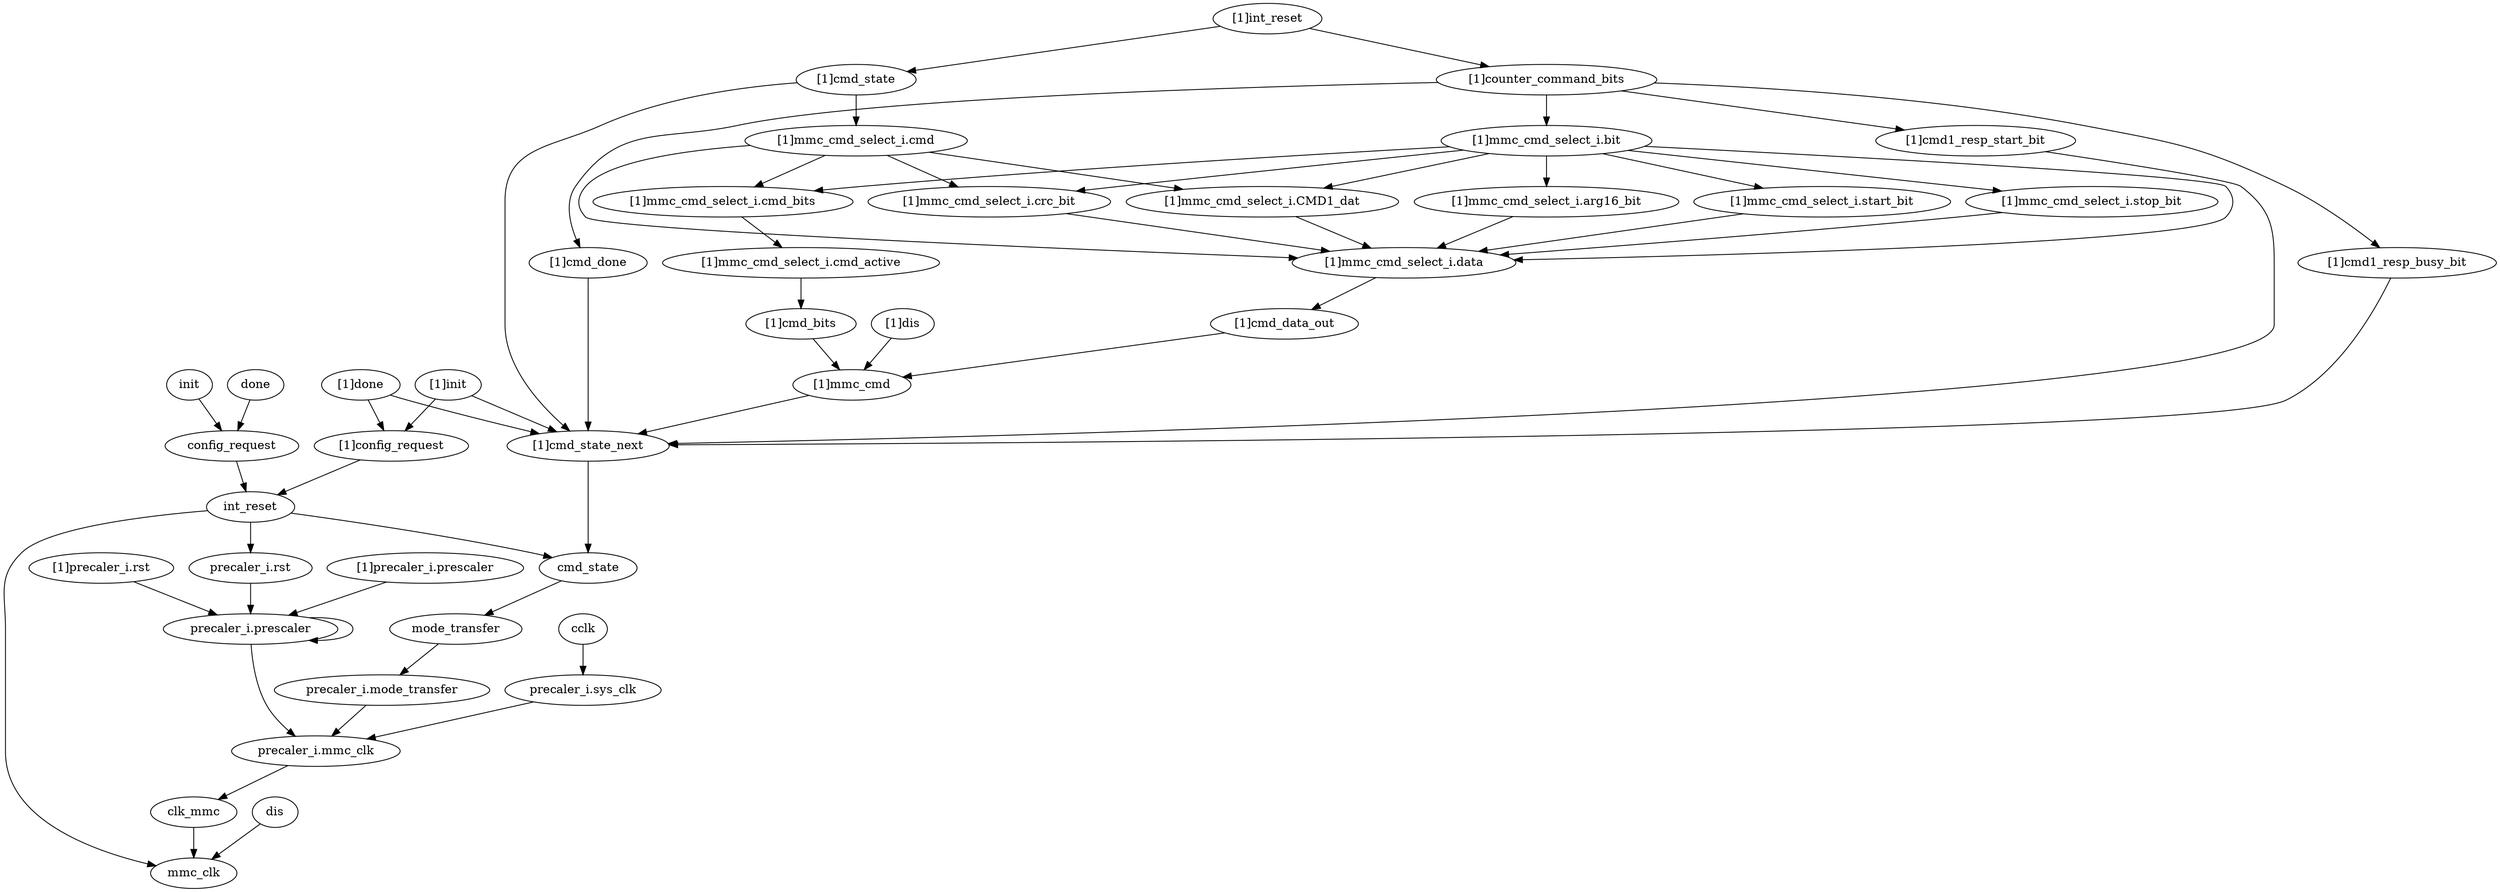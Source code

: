 digraph "" {
	"[1]mmc_cmd_select_i.bit"	 [complexity=26,
		importance=0.860047266698,
		rank=0.0330787410268];
	"[1]mmc_cmd_select_i.cmd_bits"	 [complexity=22,
		importance=0.842242264367,
		rank=0.0382837392894];
	"[1]mmc_cmd_select_i.bit" -> "[1]mmc_cmd_select_i.cmd_bits";
	"[1]mmc_cmd_select_i.arg16_bit"	 [complexity=36,
		importance=0.897533216978,
		rank=0.0249314782494];
	"[1]mmc_cmd_select_i.bit" -> "[1]mmc_cmd_select_i.arg16_bit";
	"[1]mmc_cmd_select_i.crc_bit"	 [complexity=36,
		importance=0.899793342591,
		rank=0.0249942595164];
	"[1]mmc_cmd_select_i.bit" -> "[1]mmc_cmd_select_i.crc_bit";
	"[1]mmc_cmd_select_i.data"	 [complexity=20,
		importance=0.880680551339,
		rank=0.044034027567];
	"[1]mmc_cmd_select_i.bit" -> "[1]mmc_cmd_select_i.data";
	"[1]mmc_cmd_select_i.start_bit"	 [complexity=36,
		importance=0.897533216978,
		rank=0.0249314782494];
	"[1]mmc_cmd_select_i.bit" -> "[1]mmc_cmd_select_i.start_bit";
	"[1]mmc_cmd_select_i.CMD1_dat"	 [complexity=36,
		importance=0.899793342591,
		rank=0.0249942595164];
	"[1]mmc_cmd_select_i.bit" -> "[1]mmc_cmd_select_i.CMD1_dat";
	"[1]mmc_cmd_select_i.stop_bit"	 [complexity=36,
		importance=0.897533216978,
		rank=0.0249314782494];
	"[1]mmc_cmd_select_i.bit" -> "[1]mmc_cmd_select_i.stop_bit";
	"[1]mmc_cmd_select_i.cmd"	 [complexity=26,
		importance=0.860323710664,
		rank=0.0330893734871];
	"[1]mmc_cmd_select_i.cmd" -> "[1]mmc_cmd_select_i.cmd_bits";
	"[1]mmc_cmd_select_i.cmd" -> "[1]mmc_cmd_select_i.crc_bit";
	"[1]mmc_cmd_select_i.cmd" -> "[1]mmc_cmd_select_i.data";
	"[1]mmc_cmd_select_i.cmd" -> "[1]mmc_cmd_select_i.CMD1_dat";
	"[1]dis"	 [complexity=20,
		importance=0.78542351867,
		rank=0.0392711759335];
	"[1]mmc_cmd"	 [complexity=16,
		importance=0.769842641045,
		rank=0.0481151650653];
	"[1]dis" -> "[1]mmc_cmd";
	int_reset	 [complexity=11,
		importance=0.519256891055,
		rank=0.0472051719141];
	"precaler_i.rst"	 [complexity=11,
		importance=0.405573713325,
		rank=0.036870337575];
	int_reset -> "precaler_i.rst";
	mmc_clk	 [complexity=0,
		importance=0.0414193002918,
		rank=0.0];
	int_reset -> mmc_clk;
	cmd_state	 [complexity=10,
		importance=0.246319773057,
		rank=0.0246319773057];
	int_reset -> cmd_state;
	"precaler_i.mmc_clk"	 [complexity=4,
		importance=0.128606317103,
		rank=0.0321515792758];
	clk_mmc	 [complexity=4,
		importance=0.0808686609463,
		rank=0.0202171652366];
	"precaler_i.mmc_clk" -> clk_mmc;
	"[1]cmd_state"	 [complexity=26,
		importance=0.935334340245,
		rank=0.0359743977017];
	"[1]cmd_state" -> "[1]mmc_cmd_select_i.cmd";
	"[1]cmd_state_next"	 [complexity=12,
		importance=0.356312513409,
		rank=0.0296927094507];
	"[1]cmd_state" -> "[1]cmd_state_next";
	mode_transfer	 [complexity=8,
		importance=0.171309143476,
		rank=0.0214136429345];
	"precaler_i.mode_transfer"	 [complexity=8,
		importance=0.153227697178,
		rank=0.0191534621473];
	mode_transfer -> "precaler_i.mode_transfer";
	done	 [complexity=9,
		importance=0.105690448955,
		rank=0.0117433832172];
	config_request	 [complexity=6,
		importance=0.0901095713298,
		rank=0.0150182618883];
	done -> config_request;
	"[1]cmd1_resp_busy_bit"	 [complexity=14,
		importance=0.37411751574,
		rank=0.0267226796957];
	"[1]cmd1_resp_busy_bit" -> "[1]cmd_state_next";
	"[1]cmd_data_out"	 [complexity=20,
		importance=0.817175752304,
		rank=0.0408587876152];
	"[1]cmd_data_out" -> "[1]mmc_cmd";
	config_request -> int_reset;
	"[1]int_reset"	 [complexity=17,
		importance=0.819334831629,
		rank=0.0481961665664];
	"[1]int_reset" -> "[1]cmd_state";
	"[1]counter_command_bits"	 [complexity=16,
		importance=0.396358743344,
		rank=0.024772421459];
	"[1]int_reset" -> "[1]counter_command_bits";
	"[1]cmd_bits"	 [complexity=20,
		importance=0.797992116156,
		rank=0.0398996058078];
	"[1]cmd_bits" -> "[1]mmc_cmd";
	"[1]done"	 [complexity=16,
		importance=0.556910694777,
		rank=0.0348069184235];
	"[1]done" -> "[1]cmd_state_next";
	"[1]config_request"	 [complexity=13,
		importance=0.541329817151,
		rank=0.0416407551655];
	"[1]done" -> "[1]config_request";
	"precaler_i.prescaler"	 [complexity=10,
		importance=0.193887361532,
		rank=0.0193887361532];
	"precaler_i.prescaler" -> "precaler_i.mmc_clk";
	"precaler_i.prescaler" -> "precaler_i.prescaler";
	"[1]counter_command_bits" -> "[1]mmc_cmd_select_i.bit";
	"[1]counter_command_bits" -> "[1]cmd1_resp_busy_bit";
	"[1]cmd_done"	 [complexity=20,
		importance=2.51199259619,
		rank=0.12559962981];
	"[1]counter_command_bits" -> "[1]cmd_done";
	"[1]cmd1_resp_start_bit"	 [complexity=14,
		importance=0.37411751574,
		rank=0.0267226796957];
	"[1]counter_command_bits" -> "[1]cmd1_resp_start_bit";
	"[1]init"	 [complexity=16,
		importance=0.556910694777,
		rank=0.0348069184235];
	"[1]init" -> "[1]cmd_state_next";
	"[1]init" -> "[1]config_request";
	"[1]cmd_state_next" -> cmd_state;
	init	 [complexity=9,
		importance=0.105690448955,
		rank=0.0117433832172];
	init -> config_request;
	"[1]mmc_cmd_select_i.cmd_active"	 [complexity=20,
		importance=0.823129473115,
		rank=0.0411564736558];
	"[1]mmc_cmd_select_i.cmd_bits" -> "[1]mmc_cmd_select_i.cmd_active";
	"[1]mmc_cmd_select_i.arg16_bit" -> "[1]mmc_cmd_select_i.data";
	"precaler_i.rst" -> "precaler_i.prescaler";
	cclk	 [complexity=8,
		importance=0.167558530519,
		rank=0.0209448163149];
	"precaler_i.sys_clk"	 [complexity=8,
		importance=0.151977652894,
		rank=0.0189972066118];
	cclk -> "precaler_i.sys_clk";
	"[1]mmc_cmd_select_i.crc_bit" -> "[1]mmc_cmd_select_i.data";
	"[1]mmc_cmd_select_i.cmd_active" -> "[1]cmd_bits";
	"precaler_i.mode_transfer" -> "precaler_i.mmc_clk";
	"[1]mmc_cmd" -> "[1]cmd_state_next";
	cmd_state -> mode_transfer;
	"[1]mmc_cmd_select_i.data" -> "[1]cmd_data_out";
	"[1]mmc_cmd_select_i.start_bit" -> "[1]mmc_cmd_select_i.data";
	"[1]cmd_done" -> "[1]cmd_state_next";
	"[1]mmc_cmd_select_i.CMD1_dat" -> "[1]mmc_cmd_select_i.data";
	"[1]config_request" -> int_reset;
	"[1]mmc_cmd_select_i.stop_bit" -> "[1]mmc_cmd_select_i.data";
	"precaler_i.sys_clk" -> "precaler_i.mmc_clk";
	"[1]precaler_i.rst"	 [complexity=11,
		importance=0.405573713325,
		rank=0.036870337575];
	"[1]precaler_i.rst" -> "precaler_i.prescaler";
	"[1]cmd1_resp_start_bit" -> "[1]cmd_state_next";
	"[1]precaler_i.prescaler"	 [complexity=12,
		importance=0.226527883746,
		rank=0.0188773236455];
	"[1]precaler_i.prescaler" -> "precaler_i.prescaler";
	clk_mmc -> mmc_clk;
	dis	 [complexity=4,
		importance=0.057000177917,
		rank=0.0142500444793];
	dis -> mmc_clk;
}
